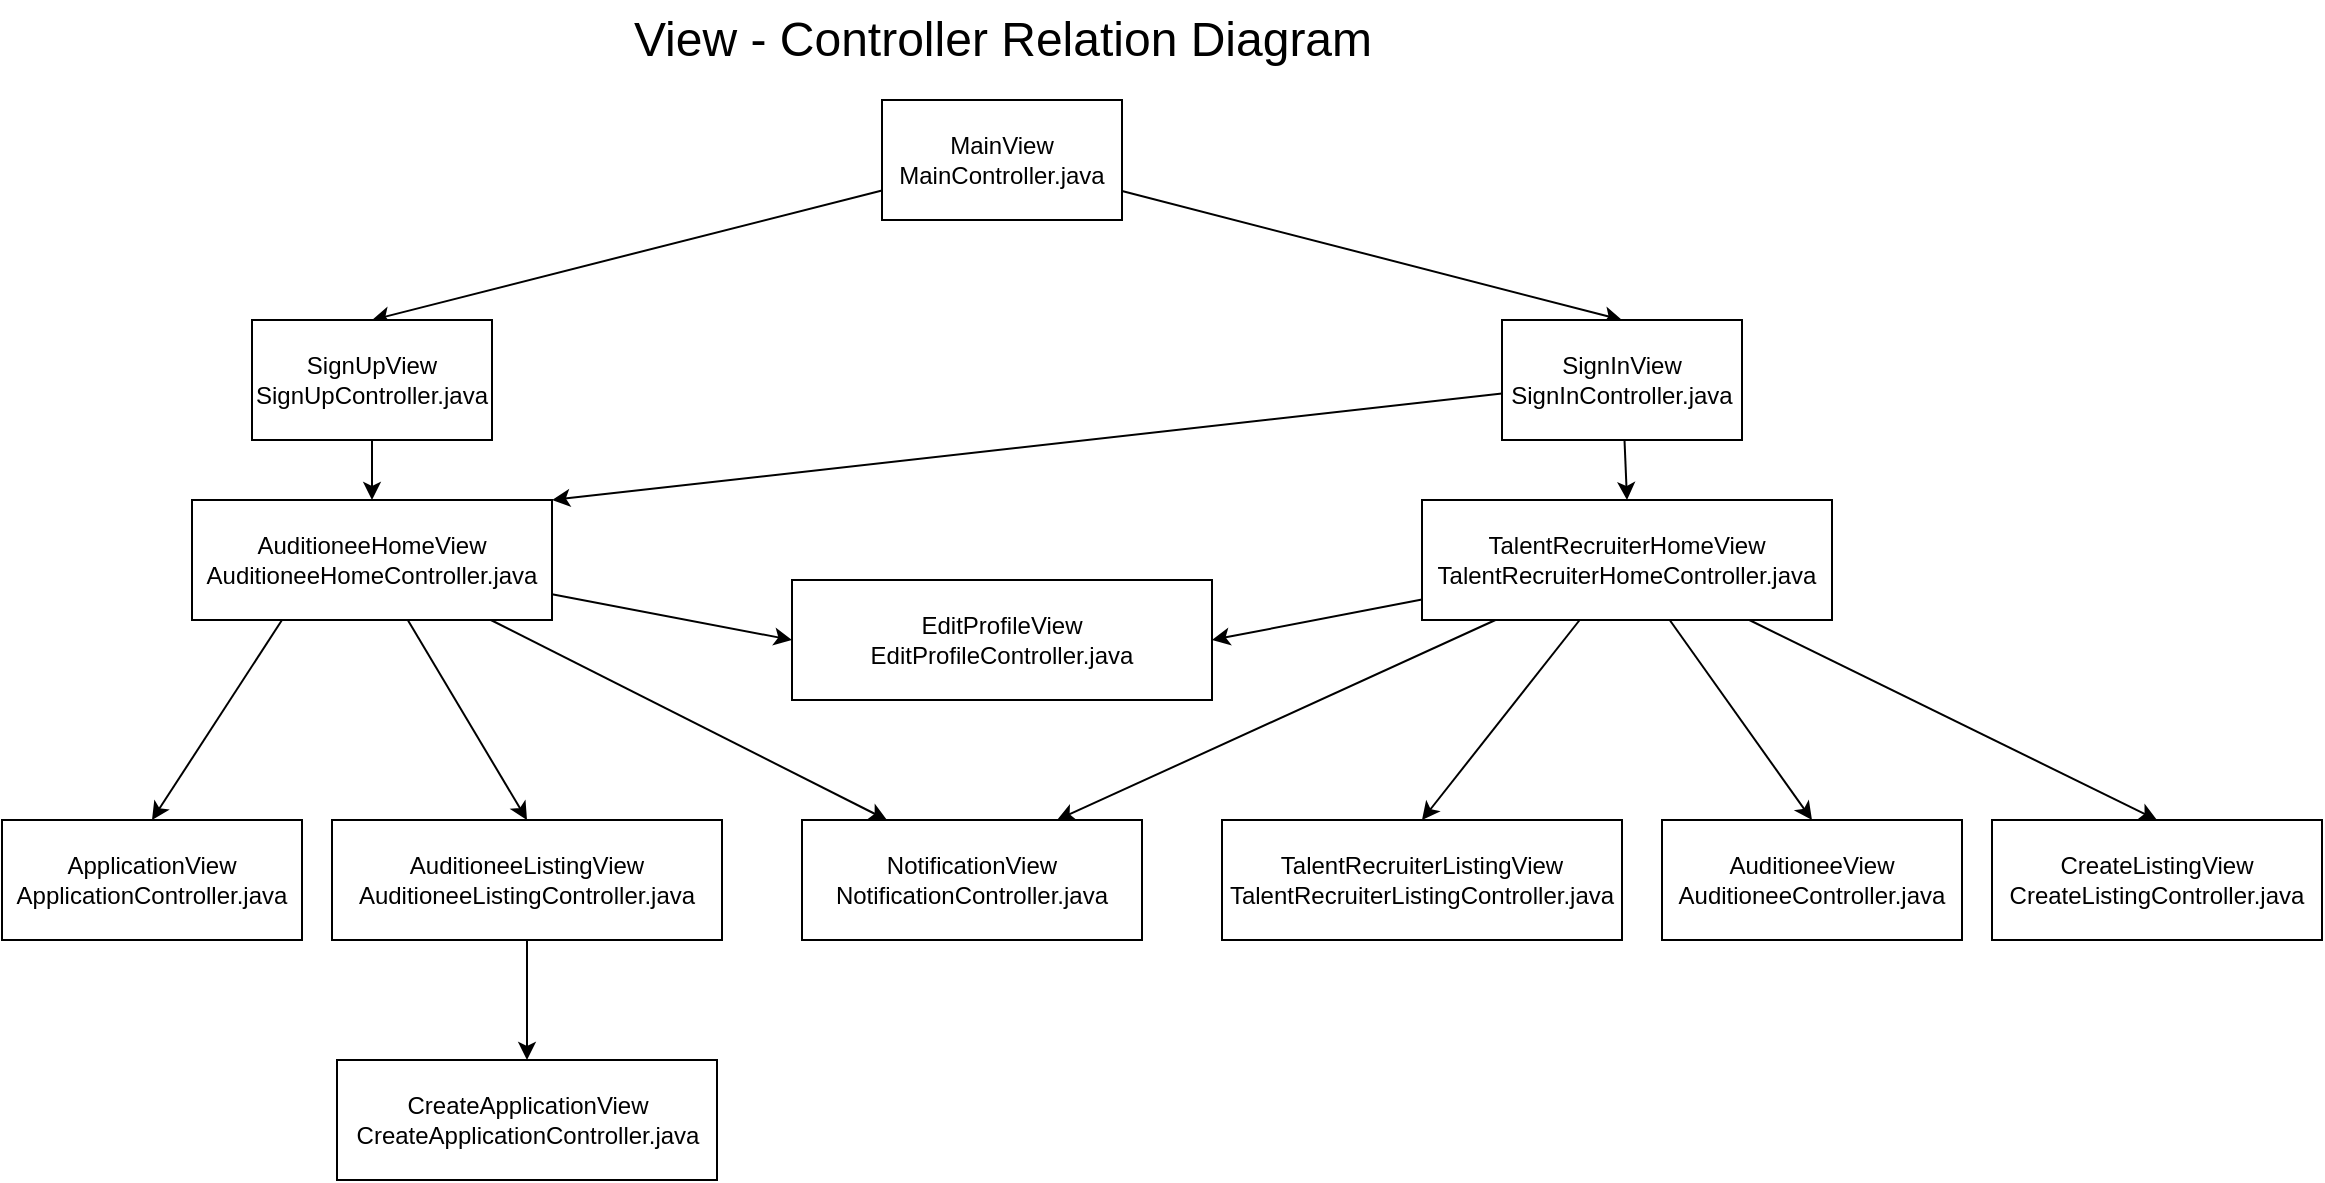 <mxfile>
    <diagram id="T8oLKPEqfbKsDmZrkGrc" name="Page-1">
        <mxGraphModel dx="1733" dy="1251" grid="1" gridSize="10" guides="1" tooltips="1" connect="1" arrows="1" fold="1" page="1" pageScale="1" pageWidth="850" pageHeight="1100" math="0" shadow="0">
            <root>
                <mxCell id="0"/>
                <mxCell id="1" parent="0"/>
                <mxCell id="2" value="&lt;span style=&quot;font-size: 24px;&quot;&gt;View - Controller Relation Diagram&lt;/span&gt;" style="text;html=1;align=center;verticalAlign=middle;resizable=0;points=[];autosize=1;strokeColor=none;fillColor=none;" vertex="1" parent="1">
                    <mxGeometry x="305" y="10" width="390" height="40" as="geometry"/>
                </mxCell>
                <mxCell id="3" style="edgeStyle=none;html=1;entryX=0.5;entryY=0;entryDx=0;entryDy=0;" edge="1" parent="1" source="7" target="8">
                    <mxGeometry relative="1" as="geometry"/>
                </mxCell>
                <mxCell id="4" style="edgeStyle=none;html=1;entryX=0.5;entryY=0;entryDx=0;entryDy=0;exitX=0.5;exitY=1;exitDx=0;exitDy=0;" edge="1" parent="1" source="8">
                    <mxGeometry relative="1" as="geometry">
                        <mxPoint x="262.5" y="540" as="targetPoint"/>
                    </mxGeometry>
                </mxCell>
                <mxCell id="5" style="edgeStyle=none;html=1;entryX=0.25;entryY=0;entryDx=0;entryDy=0;" edge="1" parent="1" source="7" target="27">
                    <mxGeometry relative="1" as="geometry"/>
                </mxCell>
                <mxCell id="6" style="edgeStyle=none;html=1;entryX=0;entryY=0.5;entryDx=0;entryDy=0;" edge="1" parent="1" source="7" target="29">
                    <mxGeometry relative="1" as="geometry"/>
                </mxCell>
                <mxCell id="7" value="AuditioneeHomeView&lt;div&gt;AuditioneeHomeController.java&lt;/div&gt;" style="whiteSpace=wrap;html=1;" vertex="1" parent="1">
                    <mxGeometry x="95" y="260" width="180" height="60" as="geometry"/>
                </mxCell>
                <mxCell id="8" value="AuditioneeListingView&lt;div&gt;AuditioneeListingController.java&lt;/div&gt;" style="whiteSpace=wrap;html=1;" vertex="1" parent="1">
                    <mxGeometry x="165" y="420" width="195" height="60" as="geometry"/>
                </mxCell>
                <mxCell id="9" style="edgeStyle=none;html=1;entryX=0.5;entryY=0;entryDx=0;entryDy=0;" edge="1" parent="1" source="11" target="16">
                    <mxGeometry relative="1" as="geometry"/>
                </mxCell>
                <mxCell id="10" style="edgeStyle=none;html=1;entryX=0.5;entryY=0;entryDx=0;entryDy=0;" edge="1" parent="1" source="11" target="14">
                    <mxGeometry relative="1" as="geometry"/>
                </mxCell>
                <mxCell id="11" value="MainView&lt;div&gt;MainController.java&lt;/div&gt;" style="whiteSpace=wrap;html=1;" vertex="1" parent="1">
                    <mxGeometry x="440" y="60" width="120" height="60" as="geometry"/>
                </mxCell>
                <mxCell id="12" style="edgeStyle=none;html=1;entryX=1;entryY=0;entryDx=0;entryDy=0;" edge="1" parent="1" source="14" target="7">
                    <mxGeometry relative="1" as="geometry"/>
                </mxCell>
                <mxCell id="13" style="edgeStyle=none;html=1;entryX=0.5;entryY=0;entryDx=0;entryDy=0;" edge="1" parent="1" source="14" target="22">
                    <mxGeometry relative="1" as="geometry"/>
                </mxCell>
                <mxCell id="14" value="SignInView&lt;div&gt;SignInController.java&lt;/div&gt;" style="whiteSpace=wrap;html=1;" vertex="1" parent="1">
                    <mxGeometry x="750" y="170" width="120" height="60" as="geometry"/>
                </mxCell>
                <mxCell id="15" style="edgeStyle=none;html=1;entryX=0.5;entryY=0;entryDx=0;entryDy=0;" edge="1" parent="1" source="16" target="7">
                    <mxGeometry relative="1" as="geometry"/>
                </mxCell>
                <mxCell id="16" value="SignUpView&lt;div&gt;SignUpController.java&lt;/div&gt;" style="whiteSpace=wrap;html=1;" vertex="1" parent="1">
                    <mxGeometry x="125" y="170" width="120" height="60" as="geometry"/>
                </mxCell>
                <mxCell id="17" style="edgeStyle=none;html=1;entryX=0.5;entryY=0;entryDx=0;entryDy=0;" edge="1" parent="1" source="22" target="23">
                    <mxGeometry relative="1" as="geometry"/>
                </mxCell>
                <mxCell id="18" style="edgeStyle=none;html=1;entryX=0.5;entryY=0;entryDx=0;entryDy=0;" edge="1" parent="1" source="22" target="24">
                    <mxGeometry relative="1" as="geometry"/>
                </mxCell>
                <mxCell id="19" style="edgeStyle=none;html=1;entryX=0.5;entryY=0;entryDx=0;entryDy=0;" edge="1" parent="1" source="22" target="25">
                    <mxGeometry relative="1" as="geometry"/>
                </mxCell>
                <mxCell id="20" style="edgeStyle=none;html=1;entryX=0.75;entryY=0;entryDx=0;entryDy=0;" edge="1" parent="1" source="22" target="27">
                    <mxGeometry relative="1" as="geometry"/>
                </mxCell>
                <mxCell id="21" style="edgeStyle=none;html=1;entryX=1;entryY=0.5;entryDx=0;entryDy=0;" edge="1" parent="1" source="22" target="29">
                    <mxGeometry relative="1" as="geometry"/>
                </mxCell>
                <mxCell id="22" value="TalentRecruiterHomeView&lt;div&gt;TalentRecruiterHomeController.java&lt;/div&gt;" style="whiteSpace=wrap;html=1;" vertex="1" parent="1">
                    <mxGeometry x="710" y="260" width="205" height="60" as="geometry"/>
                </mxCell>
                <mxCell id="23" value="TalentRecruiterListingView&lt;div&gt;TalentRecruiterListingController.java&lt;/div&gt;" style="whiteSpace=wrap;html=1;" vertex="1" parent="1">
                    <mxGeometry x="610" y="420" width="200" height="60" as="geometry"/>
                </mxCell>
                <mxCell id="24" value="AuditioneeView&lt;div&gt;AuditioneeController.java&lt;/div&gt;" style="whiteSpace=wrap;html=1;" vertex="1" parent="1">
                    <mxGeometry x="830" y="420" width="150" height="60" as="geometry"/>
                </mxCell>
                <mxCell id="25" value="CreateListingView&lt;div&gt;CreateListingController.java&lt;/div&gt;" style="whiteSpace=wrap;html=1;" vertex="1" parent="1">
                    <mxGeometry x="995" y="420" width="165" height="60" as="geometry"/>
                </mxCell>
                <mxCell id="26" value="CreateApplicationView&lt;div&gt;CreateApplicationController.java&lt;/div&gt;" style="whiteSpace=wrap;html=1;" vertex="1" parent="1">
                    <mxGeometry x="167.5" y="540" width="190" height="60" as="geometry"/>
                </mxCell>
                <mxCell id="27" value="NotificationView&lt;div&gt;NotificationController.java&lt;/div&gt;" style="whiteSpace=wrap;html=1;" vertex="1" parent="1">
                    <mxGeometry x="400" y="420" width="170" height="60" as="geometry"/>
                </mxCell>
                <mxCell id="29" value="EditProfileView&lt;div&gt;EditProfileController.java&lt;/div&gt;" style="whiteSpace=wrap;html=1;" vertex="1" parent="1">
                    <mxGeometry x="395" y="300" width="210" height="60" as="geometry"/>
                </mxCell>
                <mxCell id="30" style="edgeStyle=none;html=1;entryX=0.5;entryY=0;entryDx=0;entryDy=0;exitX=0.25;exitY=1;exitDx=0;exitDy=0;" edge="1" parent="1" source="7" target="31">
                    <mxGeometry relative="1" as="geometry">
                        <mxPoint x="75.5" y="360" as="sourcePoint"/>
                    </mxGeometry>
                </mxCell>
                <mxCell id="31" value="ApplicationView&lt;div&gt;ApplicationController.java&lt;/div&gt;" style="whiteSpace=wrap;html=1;" vertex="1" parent="1">
                    <mxGeometry y="420" width="150" height="60" as="geometry"/>
                </mxCell>
            </root>
        </mxGraphModel>
    </diagram>
</mxfile>